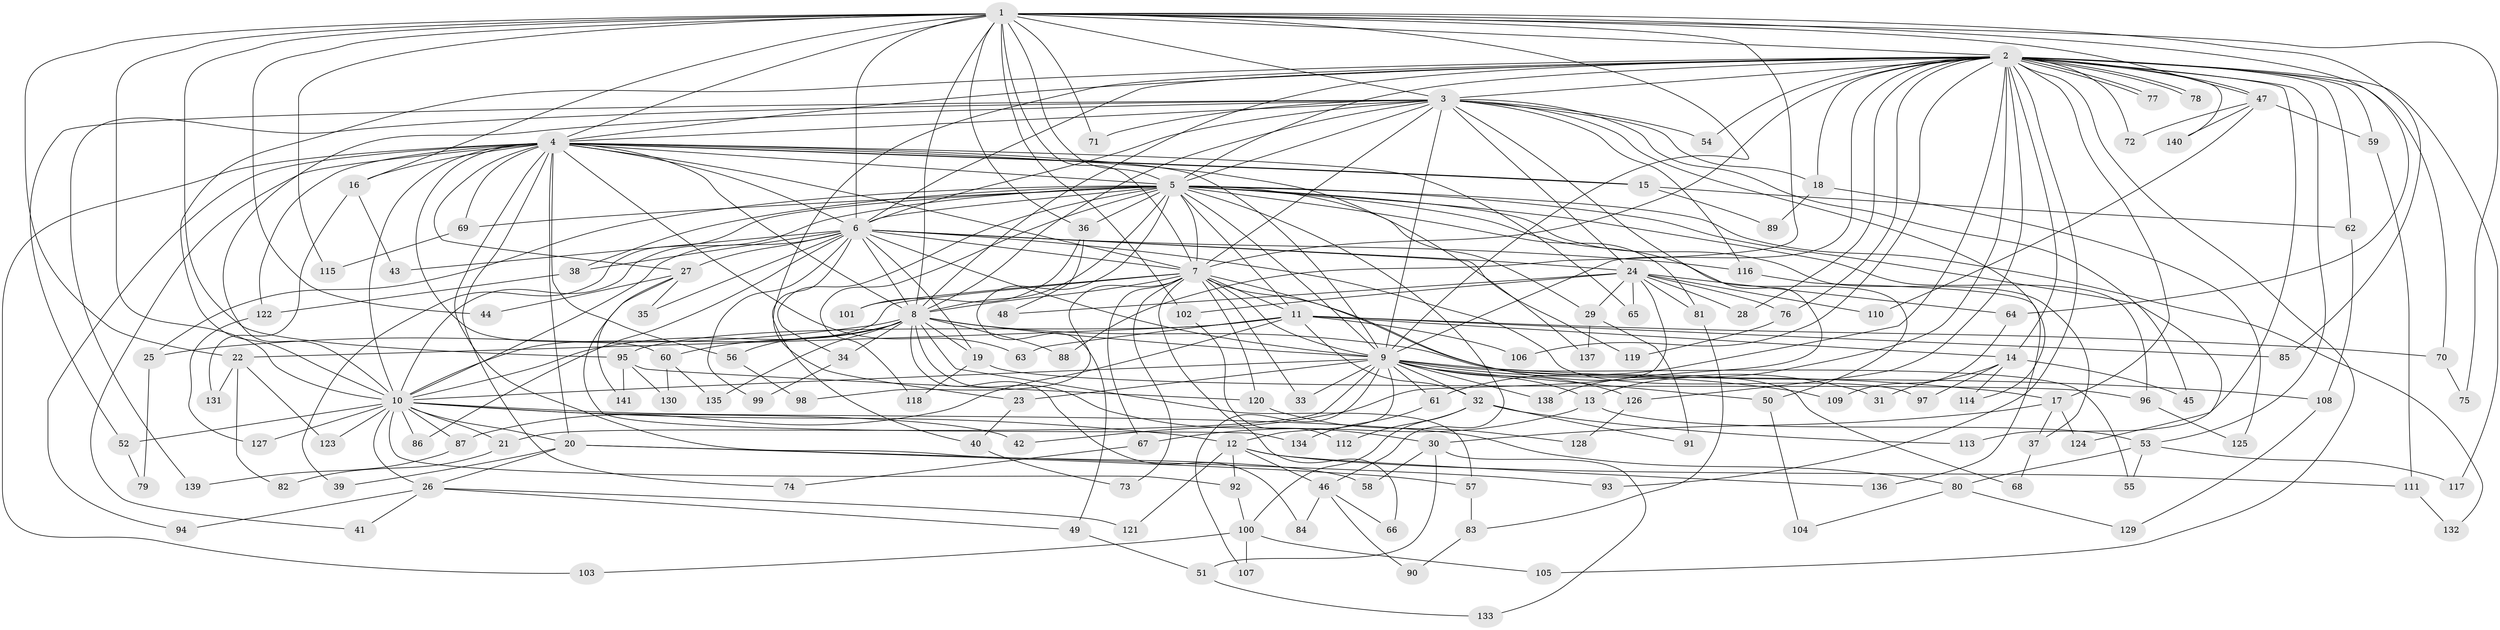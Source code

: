 // coarse degree distribution, {29: 0.009523809523809525, 30: 0.009523809523809525, 31: 0.009523809523809525, 34: 0.009523809523809525, 28: 0.009523809523809525, 14: 0.009523809523809525, 11: 0.009523809523809525, 7: 0.009523809523809525, 6: 0.08571428571428572, 4: 0.0761904761904762, 5: 0.0380952380952381, 3: 0.22857142857142856, 13: 0.009523809523809525, 2: 0.47619047619047616, 1: 0.009523809523809525}
// Generated by graph-tools (version 1.1) at 2025/41/03/06/25 10:41:35]
// undirected, 141 vertices, 307 edges
graph export_dot {
graph [start="1"]
  node [color=gray90,style=filled];
  1;
  2;
  3;
  4;
  5;
  6;
  7;
  8;
  9;
  10;
  11;
  12;
  13;
  14;
  15;
  16;
  17;
  18;
  19;
  20;
  21;
  22;
  23;
  24;
  25;
  26;
  27;
  28;
  29;
  30;
  31;
  32;
  33;
  34;
  35;
  36;
  37;
  38;
  39;
  40;
  41;
  42;
  43;
  44;
  45;
  46;
  47;
  48;
  49;
  50;
  51;
  52;
  53;
  54;
  55;
  56;
  57;
  58;
  59;
  60;
  61;
  62;
  63;
  64;
  65;
  66;
  67;
  68;
  69;
  70;
  71;
  72;
  73;
  74;
  75;
  76;
  77;
  78;
  79;
  80;
  81;
  82;
  83;
  84;
  85;
  86;
  87;
  88;
  89;
  90;
  91;
  92;
  93;
  94;
  95;
  96;
  97;
  98;
  99;
  100;
  101;
  102;
  103;
  104;
  105;
  106;
  107;
  108;
  109;
  110;
  111;
  112;
  113;
  114;
  115;
  116;
  117;
  118;
  119;
  120;
  121;
  122;
  123;
  124;
  125;
  126;
  127;
  128;
  129;
  130;
  131;
  132;
  133;
  134;
  135;
  136;
  137;
  138;
  139;
  140;
  141;
  1 -- 2;
  1 -- 3;
  1 -- 4;
  1 -- 5;
  1 -- 6;
  1 -- 7;
  1 -- 8;
  1 -- 9;
  1 -- 10;
  1 -- 16;
  1 -- 22;
  1 -- 36;
  1 -- 44;
  1 -- 47;
  1 -- 64;
  1 -- 71;
  1 -- 75;
  1 -- 85;
  1 -- 88;
  1 -- 95;
  1 -- 102;
  1 -- 115;
  2 -- 3;
  2 -- 4;
  2 -- 5;
  2 -- 6;
  2 -- 7;
  2 -- 8;
  2 -- 9;
  2 -- 10;
  2 -- 13;
  2 -- 14;
  2 -- 17;
  2 -- 18;
  2 -- 23;
  2 -- 28;
  2 -- 47;
  2 -- 53;
  2 -- 54;
  2 -- 59;
  2 -- 61;
  2 -- 62;
  2 -- 70;
  2 -- 72;
  2 -- 76;
  2 -- 77;
  2 -- 77;
  2 -- 78;
  2 -- 78;
  2 -- 93;
  2 -- 105;
  2 -- 106;
  2 -- 113;
  2 -- 117;
  2 -- 126;
  2 -- 140;
  3 -- 4;
  3 -- 5;
  3 -- 6;
  3 -- 7;
  3 -- 8;
  3 -- 9;
  3 -- 10;
  3 -- 18;
  3 -- 24;
  3 -- 45;
  3 -- 52;
  3 -- 54;
  3 -- 71;
  3 -- 114;
  3 -- 116;
  3 -- 138;
  3 -- 139;
  4 -- 5;
  4 -- 6;
  4 -- 7;
  4 -- 8;
  4 -- 9;
  4 -- 10;
  4 -- 15;
  4 -- 15;
  4 -- 16;
  4 -- 20;
  4 -- 27;
  4 -- 41;
  4 -- 56;
  4 -- 58;
  4 -- 60;
  4 -- 63;
  4 -- 65;
  4 -- 69;
  4 -- 74;
  4 -- 94;
  4 -- 103;
  4 -- 122;
  4 -- 137;
  5 -- 6;
  5 -- 7;
  5 -- 8;
  5 -- 9;
  5 -- 10;
  5 -- 11;
  5 -- 25;
  5 -- 29;
  5 -- 34;
  5 -- 36;
  5 -- 37;
  5 -- 38;
  5 -- 39;
  5 -- 46;
  5 -- 49;
  5 -- 50;
  5 -- 69;
  5 -- 81;
  5 -- 96;
  5 -- 118;
  5 -- 124;
  5 -- 132;
  6 -- 7;
  6 -- 8;
  6 -- 9;
  6 -- 10;
  6 -- 19;
  6 -- 24;
  6 -- 27;
  6 -- 35;
  6 -- 38;
  6 -- 40;
  6 -- 43;
  6 -- 86;
  6 -- 97;
  6 -- 99;
  6 -- 116;
  6 -- 119;
  7 -- 8;
  7 -- 9;
  7 -- 10;
  7 -- 11;
  7 -- 31;
  7 -- 33;
  7 -- 66;
  7 -- 67;
  7 -- 68;
  7 -- 73;
  7 -- 98;
  7 -- 101;
  7 -- 120;
  8 -- 9;
  8 -- 10;
  8 -- 19;
  8 -- 25;
  8 -- 30;
  8 -- 34;
  8 -- 55;
  8 -- 56;
  8 -- 57;
  8 -- 60;
  8 -- 84;
  8 -- 88;
  8 -- 135;
  9 -- 10;
  9 -- 12;
  9 -- 13;
  9 -- 17;
  9 -- 21;
  9 -- 23;
  9 -- 32;
  9 -- 33;
  9 -- 50;
  9 -- 61;
  9 -- 107;
  9 -- 108;
  9 -- 109;
  9 -- 126;
  9 -- 138;
  10 -- 12;
  10 -- 20;
  10 -- 21;
  10 -- 26;
  10 -- 42;
  10 -- 52;
  10 -- 80;
  10 -- 86;
  10 -- 87;
  10 -- 92;
  10 -- 123;
  10 -- 127;
  11 -- 14;
  11 -- 22;
  11 -- 32;
  11 -- 63;
  11 -- 70;
  11 -- 85;
  11 -- 87;
  11 -- 95;
  11 -- 106;
  12 -- 46;
  12 -- 92;
  12 -- 111;
  12 -- 121;
  12 -- 136;
  13 -- 53;
  13 -- 67;
  14 -- 31;
  14 -- 45;
  14 -- 97;
  14 -- 114;
  15 -- 62;
  15 -- 89;
  16 -- 43;
  16 -- 131;
  17 -- 30;
  17 -- 37;
  17 -- 124;
  18 -- 89;
  18 -- 125;
  19 -- 96;
  19 -- 118;
  20 -- 26;
  20 -- 39;
  20 -- 57;
  20 -- 93;
  21 -- 82;
  22 -- 82;
  22 -- 123;
  22 -- 131;
  23 -- 40;
  24 -- 28;
  24 -- 29;
  24 -- 42;
  24 -- 48;
  24 -- 64;
  24 -- 65;
  24 -- 76;
  24 -- 81;
  24 -- 102;
  24 -- 110;
  25 -- 79;
  26 -- 41;
  26 -- 49;
  26 -- 94;
  26 -- 121;
  27 -- 35;
  27 -- 44;
  27 -- 134;
  27 -- 141;
  29 -- 91;
  29 -- 137;
  30 -- 51;
  30 -- 58;
  30 -- 133;
  32 -- 91;
  32 -- 100;
  32 -- 112;
  32 -- 113;
  34 -- 99;
  36 -- 48;
  36 -- 101;
  37 -- 68;
  38 -- 122;
  40 -- 73;
  46 -- 66;
  46 -- 84;
  46 -- 90;
  47 -- 59;
  47 -- 72;
  47 -- 110;
  47 -- 140;
  49 -- 51;
  50 -- 104;
  51 -- 133;
  52 -- 79;
  53 -- 55;
  53 -- 80;
  53 -- 117;
  56 -- 98;
  57 -- 83;
  59 -- 111;
  60 -- 130;
  60 -- 135;
  61 -- 134;
  62 -- 108;
  64 -- 109;
  67 -- 74;
  69 -- 115;
  70 -- 75;
  76 -- 119;
  80 -- 104;
  80 -- 129;
  81 -- 83;
  83 -- 90;
  87 -- 139;
  92 -- 100;
  95 -- 120;
  95 -- 130;
  95 -- 141;
  96 -- 125;
  100 -- 103;
  100 -- 105;
  100 -- 107;
  102 -- 112;
  108 -- 129;
  111 -- 132;
  116 -- 136;
  120 -- 128;
  122 -- 127;
  126 -- 128;
}
